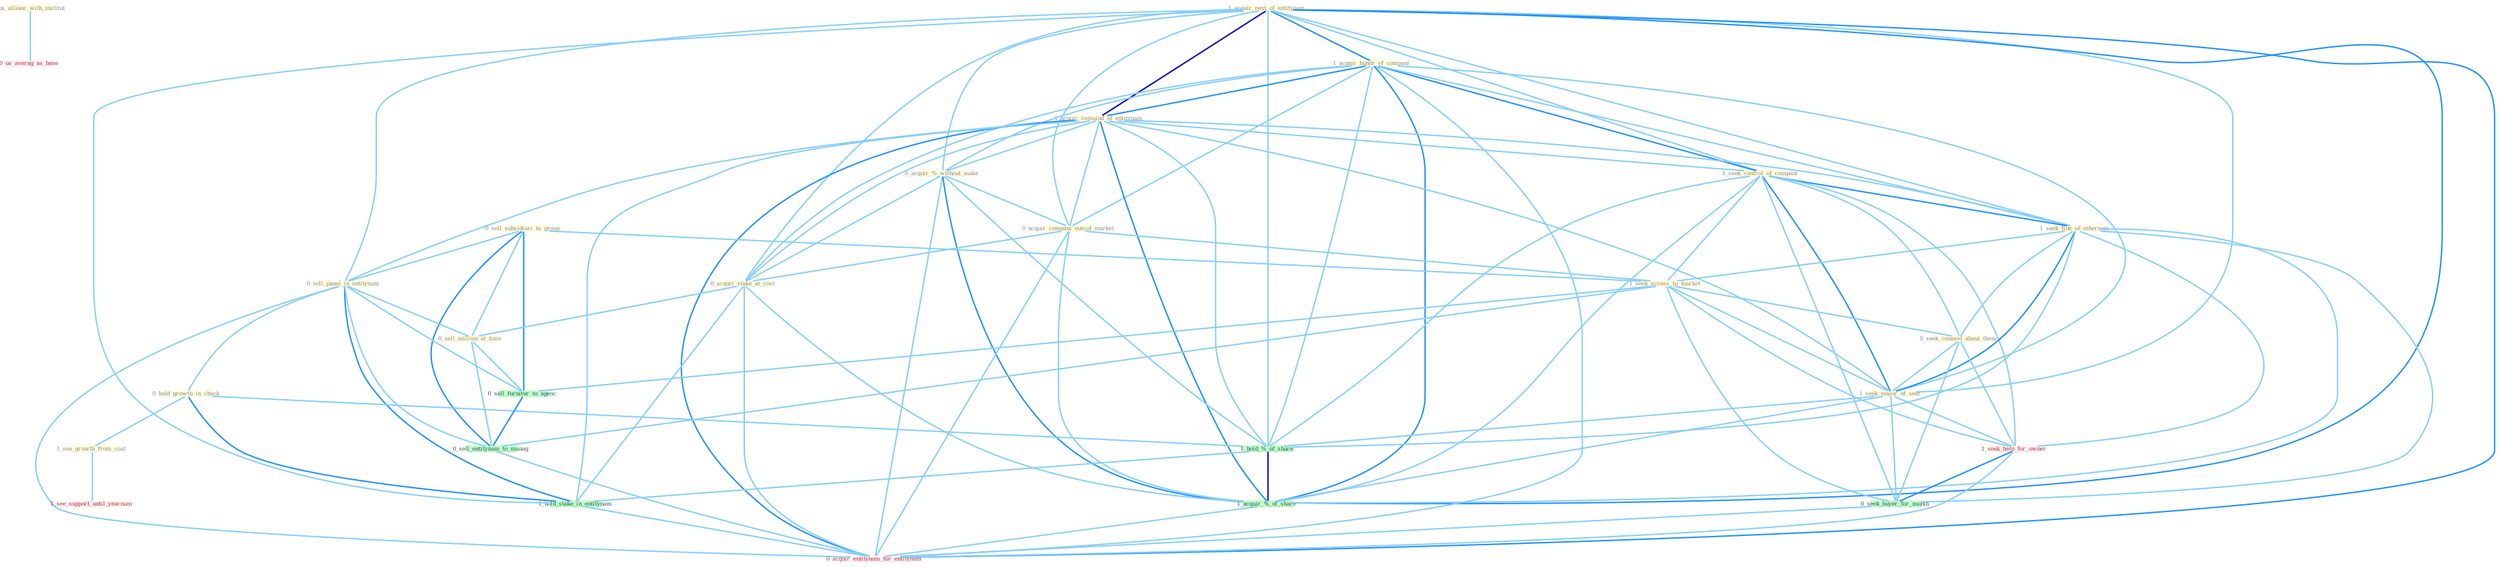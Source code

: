 Graph G{ 
    node
    [shape=polygon,style=filled,width=.5,height=.06,color="#BDFCC9",fixedsize=true,fontsize=4,
    fontcolor="#2f4f4f"];
    {node
    [color="#ffffe0", fontcolor="#8b7d6b"] "1_us_allianc_with_institut " "1_acquir_rest_of_entitynam " "1_acquir_hundr_of_compani " "1_acquir_remaind_of_entitynam " "0_acquir_%_without_make " "0_acquir_compani_outsid_market " "0_sell_subsidiari_to_group " "1_seek_control_of_compani " "1_seek_fine_of_othernum " "1_seek_access_to_market " "0_seek_counsel_about_them " "0_sell_panel_in_entitynam " "1_seek_major_of_seat " "0_hold_growth_in_check " "1_see_growth_from_coat " "0_acquir_stake_at_cost " "0_sell_million_at_time "}
{node [color="#fff0f5", fontcolor="#b22222"] "1_seek_help_for_owner " "1_see_support_until_yearnum " "0_us_averag_as_base " "0_acquir_entitynam_for_entitynam "}
edge [color="#B0E2FF"];

	"1_us_allianc_with_institut " -- "0_us_averag_as_base " [w="1", color="#87cefa" ];
	"1_acquir_rest_of_entitynam " -- "1_acquir_hundr_of_compani " [w="2", color="#1e90ff" , len=0.8];
	"1_acquir_rest_of_entitynam " -- "1_acquir_remaind_of_entitynam " [w="3", color="#0000cd" , len=0.6];
	"1_acquir_rest_of_entitynam " -- "0_acquir_%_without_make " [w="1", color="#87cefa" ];
	"1_acquir_rest_of_entitynam " -- "0_acquir_compani_outsid_market " [w="1", color="#87cefa" ];
	"1_acquir_rest_of_entitynam " -- "1_seek_control_of_compani " [w="1", color="#87cefa" ];
	"1_acquir_rest_of_entitynam " -- "1_seek_fine_of_othernum " [w="1", color="#87cefa" ];
	"1_acquir_rest_of_entitynam " -- "0_sell_panel_in_entitynam " [w="1", color="#87cefa" ];
	"1_acquir_rest_of_entitynam " -- "1_seek_major_of_seat " [w="1", color="#87cefa" ];
	"1_acquir_rest_of_entitynam " -- "0_acquir_stake_at_cost " [w="1", color="#87cefa" ];
	"1_acquir_rest_of_entitynam " -- "1_hold_%_of_share " [w="1", color="#87cefa" ];
	"1_acquir_rest_of_entitynam " -- "1_hold_stake_in_entitynam " [w="1", color="#87cefa" ];
	"1_acquir_rest_of_entitynam " -- "1_acquir_%_of_share " [w="2", color="#1e90ff" , len=0.8];
	"1_acquir_rest_of_entitynam " -- "0_acquir_entitynam_for_entitynam " [w="2", color="#1e90ff" , len=0.8];
	"1_acquir_hundr_of_compani " -- "1_acquir_remaind_of_entitynam " [w="2", color="#1e90ff" , len=0.8];
	"1_acquir_hundr_of_compani " -- "0_acquir_%_without_make " [w="1", color="#87cefa" ];
	"1_acquir_hundr_of_compani " -- "0_acquir_compani_outsid_market " [w="1", color="#87cefa" ];
	"1_acquir_hundr_of_compani " -- "1_seek_control_of_compani " [w="2", color="#1e90ff" , len=0.8];
	"1_acquir_hundr_of_compani " -- "1_seek_fine_of_othernum " [w="1", color="#87cefa" ];
	"1_acquir_hundr_of_compani " -- "1_seek_major_of_seat " [w="1", color="#87cefa" ];
	"1_acquir_hundr_of_compani " -- "0_acquir_stake_at_cost " [w="1", color="#87cefa" ];
	"1_acquir_hundr_of_compani " -- "1_hold_%_of_share " [w="1", color="#87cefa" ];
	"1_acquir_hundr_of_compani " -- "1_acquir_%_of_share " [w="2", color="#1e90ff" , len=0.8];
	"1_acquir_hundr_of_compani " -- "0_acquir_entitynam_for_entitynam " [w="1", color="#87cefa" ];
	"1_acquir_remaind_of_entitynam " -- "0_acquir_%_without_make " [w="1", color="#87cefa" ];
	"1_acquir_remaind_of_entitynam " -- "0_acquir_compani_outsid_market " [w="1", color="#87cefa" ];
	"1_acquir_remaind_of_entitynam " -- "1_seek_control_of_compani " [w="1", color="#87cefa" ];
	"1_acquir_remaind_of_entitynam " -- "1_seek_fine_of_othernum " [w="1", color="#87cefa" ];
	"1_acquir_remaind_of_entitynam " -- "0_sell_panel_in_entitynam " [w="1", color="#87cefa" ];
	"1_acquir_remaind_of_entitynam " -- "1_seek_major_of_seat " [w="1", color="#87cefa" ];
	"1_acquir_remaind_of_entitynam " -- "0_acquir_stake_at_cost " [w="1", color="#87cefa" ];
	"1_acquir_remaind_of_entitynam " -- "1_hold_%_of_share " [w="1", color="#87cefa" ];
	"1_acquir_remaind_of_entitynam " -- "1_hold_stake_in_entitynam " [w="1", color="#87cefa" ];
	"1_acquir_remaind_of_entitynam " -- "1_acquir_%_of_share " [w="2", color="#1e90ff" , len=0.8];
	"1_acquir_remaind_of_entitynam " -- "0_acquir_entitynam_for_entitynam " [w="2", color="#1e90ff" , len=0.8];
	"0_acquir_%_without_make " -- "0_acquir_compani_outsid_market " [w="1", color="#87cefa" ];
	"0_acquir_%_without_make " -- "0_acquir_stake_at_cost " [w="1", color="#87cefa" ];
	"0_acquir_%_without_make " -- "1_hold_%_of_share " [w="1", color="#87cefa" ];
	"0_acquir_%_without_make " -- "1_acquir_%_of_share " [w="2", color="#1e90ff" , len=0.8];
	"0_acquir_%_without_make " -- "0_acquir_entitynam_for_entitynam " [w="1", color="#87cefa" ];
	"0_acquir_compani_outsid_market " -- "1_seek_access_to_market " [w="1", color="#87cefa" ];
	"0_acquir_compani_outsid_market " -- "0_acquir_stake_at_cost " [w="1", color="#87cefa" ];
	"0_acquir_compani_outsid_market " -- "1_acquir_%_of_share " [w="1", color="#87cefa" ];
	"0_acquir_compani_outsid_market " -- "0_acquir_entitynam_for_entitynam " [w="1", color="#87cefa" ];
	"0_sell_subsidiari_to_group " -- "1_seek_access_to_market " [w="1", color="#87cefa" ];
	"0_sell_subsidiari_to_group " -- "0_sell_panel_in_entitynam " [w="1", color="#87cefa" ];
	"0_sell_subsidiari_to_group " -- "0_sell_million_at_time " [w="1", color="#87cefa" ];
	"0_sell_subsidiari_to_group " -- "0_sell_furnitur_to_agenc " [w="2", color="#1e90ff" , len=0.8];
	"0_sell_subsidiari_to_group " -- "0_sell_entitynam_to_manag " [w="2", color="#1e90ff" , len=0.8];
	"1_seek_control_of_compani " -- "1_seek_fine_of_othernum " [w="2", color="#1e90ff" , len=0.8];
	"1_seek_control_of_compani " -- "1_seek_access_to_market " [w="1", color="#87cefa" ];
	"1_seek_control_of_compani " -- "0_seek_counsel_about_them " [w="1", color="#87cefa" ];
	"1_seek_control_of_compani " -- "1_seek_major_of_seat " [w="2", color="#1e90ff" , len=0.8];
	"1_seek_control_of_compani " -- "1_hold_%_of_share " [w="1", color="#87cefa" ];
	"1_seek_control_of_compani " -- "1_seek_help_for_owner " [w="1", color="#87cefa" ];
	"1_seek_control_of_compani " -- "0_seek_buyer_for_month " [w="1", color="#87cefa" ];
	"1_seek_control_of_compani " -- "1_acquir_%_of_share " [w="1", color="#87cefa" ];
	"1_seek_fine_of_othernum " -- "1_seek_access_to_market " [w="1", color="#87cefa" ];
	"1_seek_fine_of_othernum " -- "0_seek_counsel_about_them " [w="1", color="#87cefa" ];
	"1_seek_fine_of_othernum " -- "1_seek_major_of_seat " [w="2", color="#1e90ff" , len=0.8];
	"1_seek_fine_of_othernum " -- "1_hold_%_of_share " [w="1", color="#87cefa" ];
	"1_seek_fine_of_othernum " -- "1_seek_help_for_owner " [w="1", color="#87cefa" ];
	"1_seek_fine_of_othernum " -- "0_seek_buyer_for_month " [w="1", color="#87cefa" ];
	"1_seek_fine_of_othernum " -- "1_acquir_%_of_share " [w="1", color="#87cefa" ];
	"1_seek_access_to_market " -- "0_seek_counsel_about_them " [w="1", color="#87cefa" ];
	"1_seek_access_to_market " -- "1_seek_major_of_seat " [w="1", color="#87cefa" ];
	"1_seek_access_to_market " -- "1_seek_help_for_owner " [w="1", color="#87cefa" ];
	"1_seek_access_to_market " -- "0_seek_buyer_for_month " [w="1", color="#87cefa" ];
	"1_seek_access_to_market " -- "0_sell_furnitur_to_agenc " [w="1", color="#87cefa" ];
	"1_seek_access_to_market " -- "0_sell_entitynam_to_manag " [w="1", color="#87cefa" ];
	"0_seek_counsel_about_them " -- "1_seek_major_of_seat " [w="1", color="#87cefa" ];
	"0_seek_counsel_about_them " -- "1_seek_help_for_owner " [w="1", color="#87cefa" ];
	"0_seek_counsel_about_them " -- "0_seek_buyer_for_month " [w="1", color="#87cefa" ];
	"0_sell_panel_in_entitynam " -- "0_hold_growth_in_check " [w="1", color="#87cefa" ];
	"0_sell_panel_in_entitynam " -- "0_sell_million_at_time " [w="1", color="#87cefa" ];
	"0_sell_panel_in_entitynam " -- "1_hold_stake_in_entitynam " [w="2", color="#1e90ff" , len=0.8];
	"0_sell_panel_in_entitynam " -- "0_sell_furnitur_to_agenc " [w="1", color="#87cefa" ];
	"0_sell_panel_in_entitynam " -- "0_sell_entitynam_to_manag " [w="1", color="#87cefa" ];
	"0_sell_panel_in_entitynam " -- "0_acquir_entitynam_for_entitynam " [w="1", color="#87cefa" ];
	"1_seek_major_of_seat " -- "1_hold_%_of_share " [w="1", color="#87cefa" ];
	"1_seek_major_of_seat " -- "1_seek_help_for_owner " [w="1", color="#87cefa" ];
	"1_seek_major_of_seat " -- "0_seek_buyer_for_month " [w="1", color="#87cefa" ];
	"1_seek_major_of_seat " -- "1_acquir_%_of_share " [w="1", color="#87cefa" ];
	"0_hold_growth_in_check " -- "1_see_growth_from_coat " [w="1", color="#87cefa" ];
	"0_hold_growth_in_check " -- "1_hold_%_of_share " [w="1", color="#87cefa" ];
	"0_hold_growth_in_check " -- "1_hold_stake_in_entitynam " [w="2", color="#1e90ff" , len=0.8];
	"1_see_growth_from_coat " -- "1_see_support_until_yearnum " [w="1", color="#87cefa" ];
	"0_acquir_stake_at_cost " -- "0_sell_million_at_time " [w="1", color="#87cefa" ];
	"0_acquir_stake_at_cost " -- "1_hold_stake_in_entitynam " [w="1", color="#87cefa" ];
	"0_acquir_stake_at_cost " -- "1_acquir_%_of_share " [w="1", color="#87cefa" ];
	"0_acquir_stake_at_cost " -- "0_acquir_entitynam_for_entitynam " [w="1", color="#87cefa" ];
	"0_sell_million_at_time " -- "0_sell_furnitur_to_agenc " [w="1", color="#87cefa" ];
	"0_sell_million_at_time " -- "0_sell_entitynam_to_manag " [w="1", color="#87cefa" ];
	"1_hold_%_of_share " -- "1_hold_stake_in_entitynam " [w="1", color="#87cefa" ];
	"1_hold_%_of_share " -- "1_acquir_%_of_share " [w="3", color="#0000cd" , len=0.6];
	"1_hold_stake_in_entitynam " -- "0_acquir_entitynam_for_entitynam " [w="1", color="#87cefa" ];
	"1_seek_help_for_owner " -- "0_seek_buyer_for_month " [w="2", color="#1e90ff" , len=0.8];
	"1_seek_help_for_owner " -- "0_acquir_entitynam_for_entitynam " [w="1", color="#87cefa" ];
	"0_seek_buyer_for_month " -- "0_acquir_entitynam_for_entitynam " [w="1", color="#87cefa" ];
	"1_acquir_%_of_share " -- "0_acquir_entitynam_for_entitynam " [w="1", color="#87cefa" ];
	"0_sell_furnitur_to_agenc " -- "0_sell_entitynam_to_manag " [w="2", color="#1e90ff" , len=0.8];
	"0_sell_entitynam_to_manag " -- "0_acquir_entitynam_for_entitynam " [w="1", color="#87cefa" ];
}